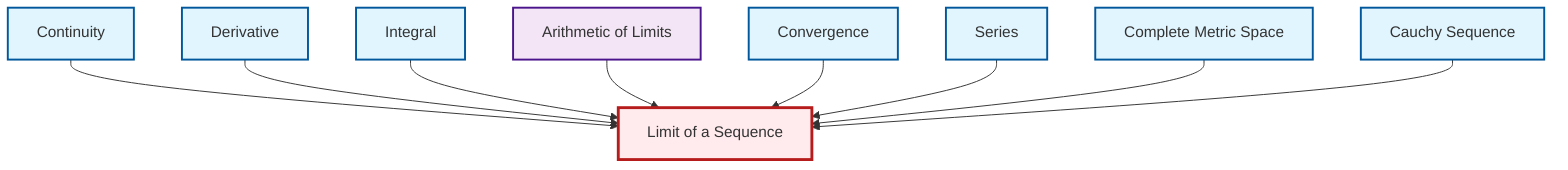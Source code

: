 graph TD
    classDef definition fill:#e1f5fe,stroke:#01579b,stroke-width:2px
    classDef theorem fill:#f3e5f5,stroke:#4a148c,stroke-width:2px
    classDef axiom fill:#fff3e0,stroke:#e65100,stroke-width:2px
    classDef example fill:#e8f5e9,stroke:#1b5e20,stroke-width:2px
    classDef current fill:#ffebee,stroke:#b71c1c,stroke-width:3px
    thm-limit-arithmetic["Arithmetic of Limits"]:::theorem
    def-cauchy-sequence["Cauchy Sequence"]:::definition
    def-integral["Integral"]:::definition
    def-continuity["Continuity"]:::definition
    def-series["Series"]:::definition
    def-complete-metric-space["Complete Metric Space"]:::definition
    def-convergence["Convergence"]:::definition
    def-derivative["Derivative"]:::definition
    def-limit["Limit of a Sequence"]:::definition
    def-continuity --> def-limit
    def-derivative --> def-limit
    def-integral --> def-limit
    thm-limit-arithmetic --> def-limit
    def-convergence --> def-limit
    def-series --> def-limit
    def-complete-metric-space --> def-limit
    def-cauchy-sequence --> def-limit
    class def-limit current